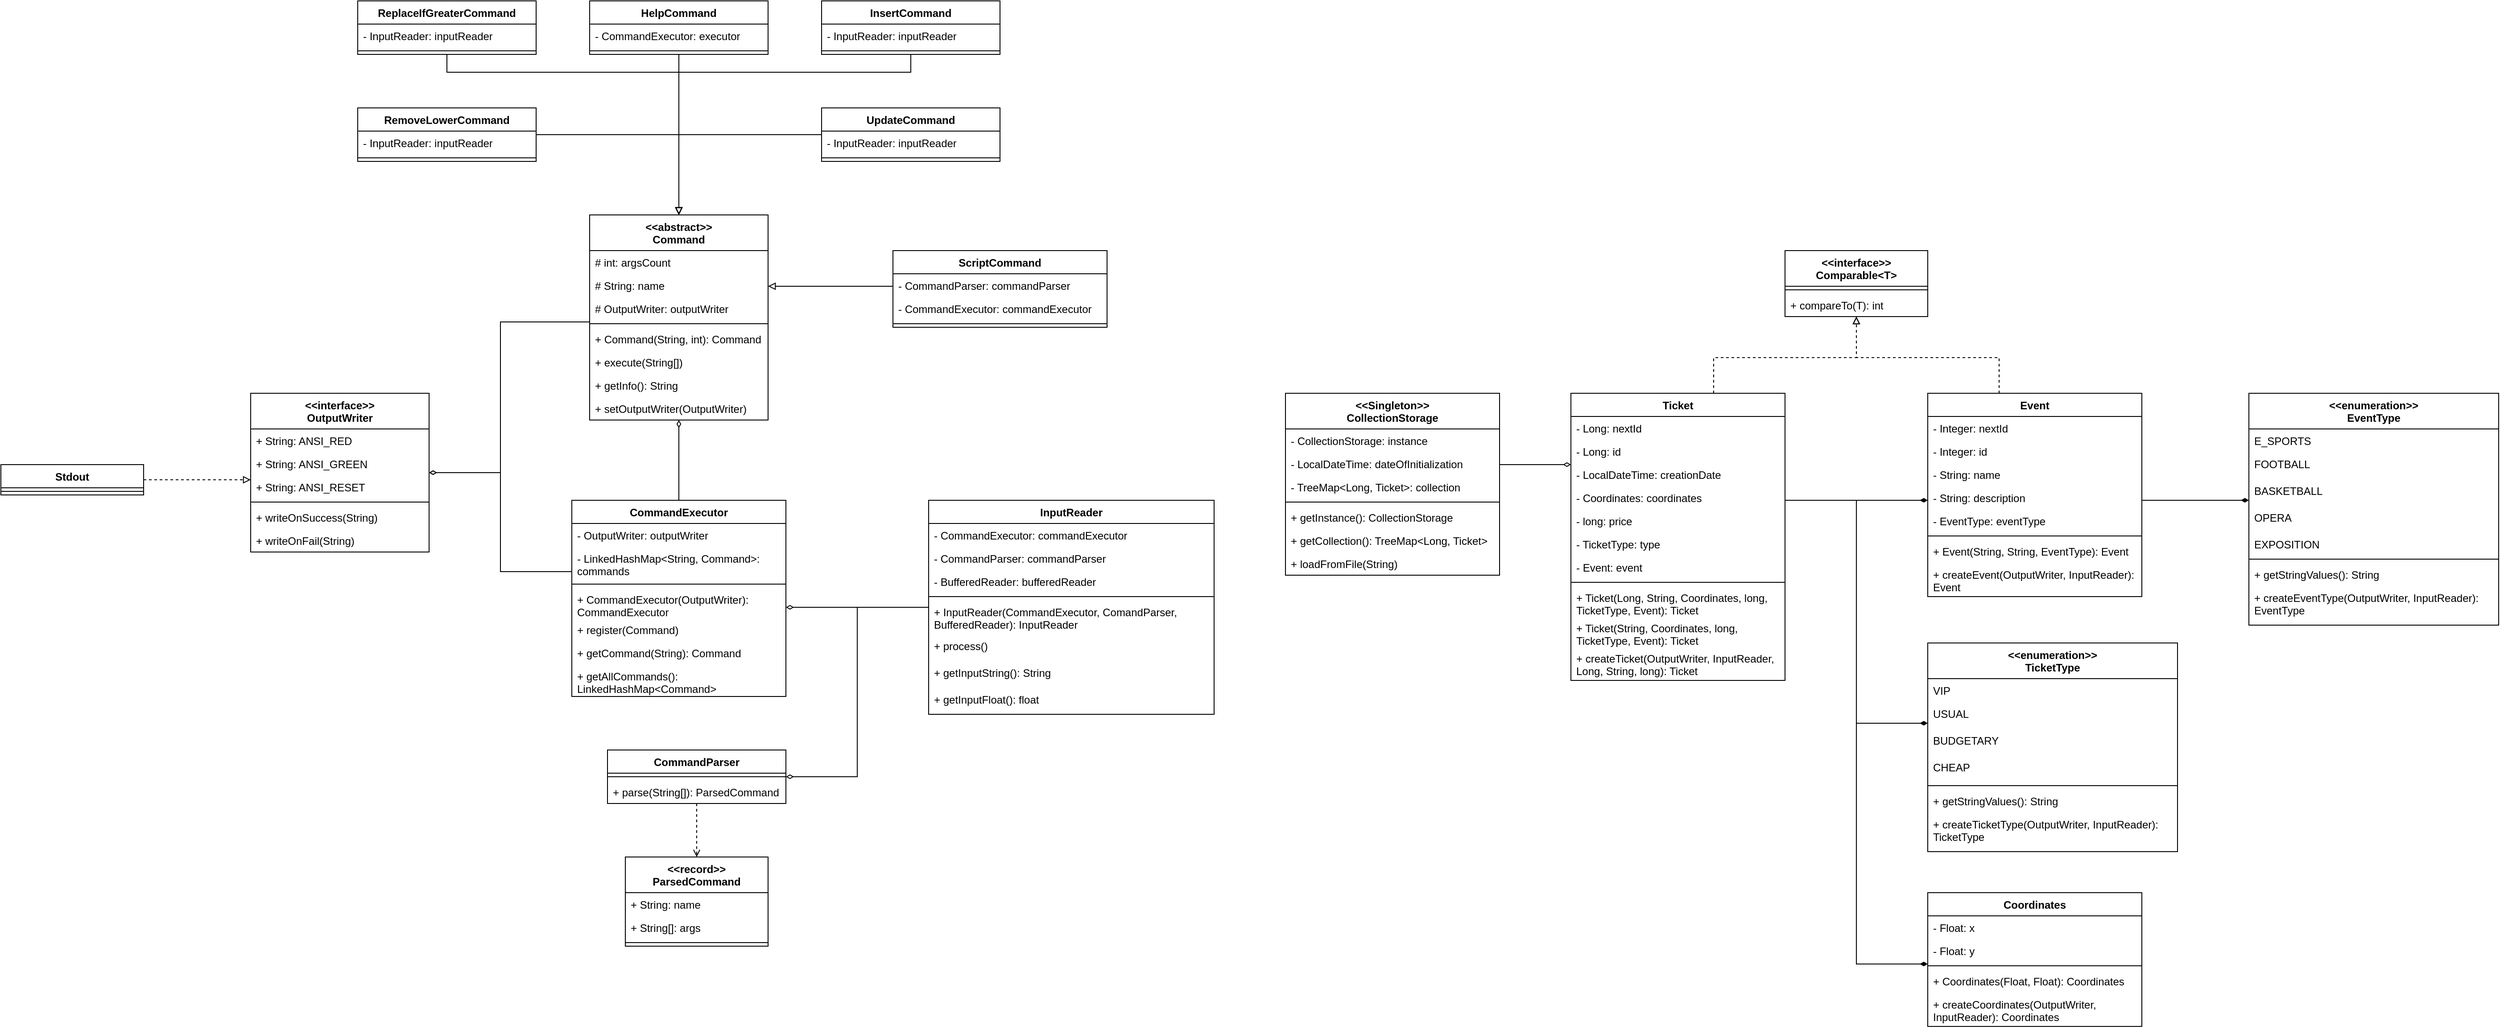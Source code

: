 <mxfile version="26.0.11">
  <diagram name="Страница — 1" id="2B_twAa1wRJCid5-EPwe">
    <mxGraphModel dx="2147" dy="746" grid="1" gridSize="10" guides="1" tooltips="1" connect="1" arrows="1" fold="1" page="1" pageScale="1" pageWidth="827" pageHeight="1169" math="0" shadow="0">
      <root>
        <mxCell id="0" />
        <mxCell id="1" parent="0" />
        <mxCell id="D6TceHeghgm-f9O-wfHP-121" style="edgeStyle=orthogonalEdgeStyle;rounded=0;orthogonalLoop=1;jettySize=auto;html=1;endArrow=diamondThin;endFill=0;" edge="1" parent="1" source="D6TceHeghgm-f9O-wfHP-1" target="D6TceHeghgm-f9O-wfHP-10">
          <mxGeometry relative="1" as="geometry">
            <Array as="points">
              <mxPoint x="-40" y="480" />
              <mxPoint x="-40" y="649" />
            </Array>
          </mxGeometry>
        </mxCell>
        <mxCell id="D6TceHeghgm-f9O-wfHP-1" value="&lt;div&gt;&amp;lt;&amp;lt;abstract&amp;gt;&amp;gt;&lt;/div&gt;Command" style="swimlane;fontStyle=1;align=center;verticalAlign=top;childLayout=stackLayout;horizontal=1;startSize=40;horizontalStack=0;resizeParent=1;resizeParentMax=0;resizeLast=0;collapsible=1;marginBottom=0;whiteSpace=wrap;html=1;" vertex="1" parent="1">
          <mxGeometry x="60" y="360" width="200" height="230" as="geometry" />
        </mxCell>
        <mxCell id="D6TceHeghgm-f9O-wfHP-2" value="# int: argsCount" style="text;strokeColor=none;fillColor=none;align=left;verticalAlign=top;spacingLeft=4;spacingRight=4;overflow=hidden;rotatable=0;points=[[0,0.5],[1,0.5]];portConstraint=eastwest;whiteSpace=wrap;html=1;" vertex="1" parent="D6TceHeghgm-f9O-wfHP-1">
          <mxGeometry y="40" width="200" height="26" as="geometry" />
        </mxCell>
        <mxCell id="D6TceHeghgm-f9O-wfHP-5" value="# String: name" style="text;strokeColor=none;fillColor=none;align=left;verticalAlign=top;spacingLeft=4;spacingRight=4;overflow=hidden;rotatable=0;points=[[0,0.5],[1,0.5]];portConstraint=eastwest;whiteSpace=wrap;html=1;" vertex="1" parent="D6TceHeghgm-f9O-wfHP-1">
          <mxGeometry y="66" width="200" height="26" as="geometry" />
        </mxCell>
        <mxCell id="D6TceHeghgm-f9O-wfHP-6" value="# OutputWriter: outputWriter" style="text;strokeColor=none;fillColor=none;align=left;verticalAlign=top;spacingLeft=4;spacingRight=4;overflow=hidden;rotatable=0;points=[[0,0.5],[1,0.5]];portConstraint=eastwest;whiteSpace=wrap;html=1;" vertex="1" parent="D6TceHeghgm-f9O-wfHP-1">
          <mxGeometry y="92" width="200" height="26" as="geometry" />
        </mxCell>
        <mxCell id="D6TceHeghgm-f9O-wfHP-3" value="" style="line;strokeWidth=1;fillColor=none;align=left;verticalAlign=middle;spacingTop=-1;spacingLeft=3;spacingRight=3;rotatable=0;labelPosition=right;points=[];portConstraint=eastwest;strokeColor=inherit;" vertex="1" parent="D6TceHeghgm-f9O-wfHP-1">
          <mxGeometry y="118" width="200" height="8" as="geometry" />
        </mxCell>
        <mxCell id="D6TceHeghgm-f9O-wfHP-4" value="+ Command(String, int): Command" style="text;strokeColor=none;fillColor=none;align=left;verticalAlign=top;spacingLeft=4;spacingRight=4;overflow=hidden;rotatable=0;points=[[0,0.5],[1,0.5]];portConstraint=eastwest;whiteSpace=wrap;html=1;" vertex="1" parent="D6TceHeghgm-f9O-wfHP-1">
          <mxGeometry y="126" width="200" height="26" as="geometry" />
        </mxCell>
        <mxCell id="D6TceHeghgm-f9O-wfHP-7" value="+ execute(String[])" style="text;strokeColor=none;fillColor=none;align=left;verticalAlign=top;spacingLeft=4;spacingRight=4;overflow=hidden;rotatable=0;points=[[0,0.5],[1,0.5]];portConstraint=eastwest;whiteSpace=wrap;html=1;" vertex="1" parent="D6TceHeghgm-f9O-wfHP-1">
          <mxGeometry y="152" width="200" height="26" as="geometry" />
        </mxCell>
        <mxCell id="D6TceHeghgm-f9O-wfHP-9" value="+ getInfo(): String" style="text;strokeColor=none;fillColor=none;align=left;verticalAlign=top;spacingLeft=4;spacingRight=4;overflow=hidden;rotatable=0;points=[[0,0.5],[1,0.5]];portConstraint=eastwest;whiteSpace=wrap;html=1;" vertex="1" parent="D6TceHeghgm-f9O-wfHP-1">
          <mxGeometry y="178" width="200" height="26" as="geometry" />
        </mxCell>
        <mxCell id="D6TceHeghgm-f9O-wfHP-8" value="+ setOutputWriter(OutputWriter)" style="text;strokeColor=none;fillColor=none;align=left;verticalAlign=top;spacingLeft=4;spacingRight=4;overflow=hidden;rotatable=0;points=[[0,0.5],[1,0.5]];portConstraint=eastwest;whiteSpace=wrap;html=1;" vertex="1" parent="D6TceHeghgm-f9O-wfHP-1">
          <mxGeometry y="204" width="200" height="26" as="geometry" />
        </mxCell>
        <mxCell id="D6TceHeghgm-f9O-wfHP-10" value="&lt;div&gt;&amp;lt;&amp;lt;interface&amp;gt;&amp;gt;&lt;/div&gt;OutputWriter" style="swimlane;fontStyle=1;align=center;verticalAlign=top;childLayout=stackLayout;horizontal=1;startSize=40;horizontalStack=0;resizeParent=1;resizeParentMax=0;resizeLast=0;collapsible=1;marginBottom=0;whiteSpace=wrap;html=1;" vertex="1" parent="1">
          <mxGeometry x="-320" y="560" width="200" height="178" as="geometry" />
        </mxCell>
        <mxCell id="D6TceHeghgm-f9O-wfHP-11" value="+ String: ANSI_RED" style="text;strokeColor=none;fillColor=none;align=left;verticalAlign=top;spacingLeft=4;spacingRight=4;overflow=hidden;rotatable=0;points=[[0,0.5],[1,0.5]];portConstraint=eastwest;whiteSpace=wrap;html=1;" vertex="1" parent="D6TceHeghgm-f9O-wfHP-10">
          <mxGeometry y="40" width="200" height="26" as="geometry" />
        </mxCell>
        <mxCell id="D6TceHeghgm-f9O-wfHP-19" value="+ String: ANSI_GREEN" style="text;strokeColor=none;fillColor=none;align=left;verticalAlign=top;spacingLeft=4;spacingRight=4;overflow=hidden;rotatable=0;points=[[0,0.5],[1,0.5]];portConstraint=eastwest;whiteSpace=wrap;html=1;" vertex="1" parent="D6TceHeghgm-f9O-wfHP-10">
          <mxGeometry y="66" width="200" height="26" as="geometry" />
        </mxCell>
        <mxCell id="D6TceHeghgm-f9O-wfHP-20" value="+ String: ANSI_RESET" style="text;strokeColor=none;fillColor=none;align=left;verticalAlign=top;spacingLeft=4;spacingRight=4;overflow=hidden;rotatable=0;points=[[0,0.5],[1,0.5]];portConstraint=eastwest;whiteSpace=wrap;html=1;" vertex="1" parent="D6TceHeghgm-f9O-wfHP-10">
          <mxGeometry y="92" width="200" height="26" as="geometry" />
        </mxCell>
        <mxCell id="D6TceHeghgm-f9O-wfHP-14" value="" style="line;strokeWidth=1;fillColor=none;align=left;verticalAlign=middle;spacingTop=-1;spacingLeft=3;spacingRight=3;rotatable=0;labelPosition=right;points=[];portConstraint=eastwest;strokeColor=inherit;" vertex="1" parent="D6TceHeghgm-f9O-wfHP-10">
          <mxGeometry y="118" width="200" height="8" as="geometry" />
        </mxCell>
        <mxCell id="D6TceHeghgm-f9O-wfHP-16" value="+ writeOnSuccess(String)" style="text;strokeColor=none;fillColor=none;align=left;verticalAlign=top;spacingLeft=4;spacingRight=4;overflow=hidden;rotatable=0;points=[[0,0.5],[1,0.5]];portConstraint=eastwest;whiteSpace=wrap;html=1;" vertex="1" parent="D6TceHeghgm-f9O-wfHP-10">
          <mxGeometry y="126" width="200" height="26" as="geometry" />
        </mxCell>
        <mxCell id="D6TceHeghgm-f9O-wfHP-21" value="+ writeOnFail(String)" style="text;strokeColor=none;fillColor=none;align=left;verticalAlign=top;spacingLeft=4;spacingRight=4;overflow=hidden;rotatable=0;points=[[0,0.5],[1,0.5]];portConstraint=eastwest;whiteSpace=wrap;html=1;" vertex="1" parent="D6TceHeghgm-f9O-wfHP-10">
          <mxGeometry y="152" width="200" height="26" as="geometry" />
        </mxCell>
        <mxCell id="D6TceHeghgm-f9O-wfHP-116" style="edgeStyle=orthogonalEdgeStyle;rounded=0;orthogonalLoop=1;jettySize=auto;html=1;endArrow=diamondThin;endFill=0;" edge="1" parent="1" source="D6TceHeghgm-f9O-wfHP-22" target="D6TceHeghgm-f9O-wfHP-31">
          <mxGeometry relative="1" as="geometry">
            <Array as="points">
              <mxPoint x="320" y="800" />
              <mxPoint x="320" y="800" />
            </Array>
          </mxGeometry>
        </mxCell>
        <mxCell id="D6TceHeghgm-f9O-wfHP-117" style="edgeStyle=orthogonalEdgeStyle;rounded=0;orthogonalLoop=1;jettySize=auto;html=1;endArrow=diamondThin;endFill=0;" edge="1" parent="1" source="D6TceHeghgm-f9O-wfHP-22" target="D6TceHeghgm-f9O-wfHP-41">
          <mxGeometry relative="1" as="geometry">
            <Array as="points">
              <mxPoint x="360" y="800" />
              <mxPoint x="360" y="990" />
            </Array>
          </mxGeometry>
        </mxCell>
        <mxCell id="D6TceHeghgm-f9O-wfHP-22" value="InputReader" style="swimlane;fontStyle=1;align=center;verticalAlign=top;childLayout=stackLayout;horizontal=1;startSize=26;horizontalStack=0;resizeParent=1;resizeParentMax=0;resizeLast=0;collapsible=1;marginBottom=0;whiteSpace=wrap;html=1;" vertex="1" parent="1">
          <mxGeometry x="440" y="680" width="320" height="240" as="geometry" />
        </mxCell>
        <mxCell id="D6TceHeghgm-f9O-wfHP-23" value="- CommandExecutor: commandExecutor" style="text;strokeColor=none;fillColor=none;align=left;verticalAlign=top;spacingLeft=4;spacingRight=4;overflow=hidden;rotatable=0;points=[[0,0.5],[1,0.5]];portConstraint=eastwest;whiteSpace=wrap;html=1;" vertex="1" parent="D6TceHeghgm-f9O-wfHP-22">
          <mxGeometry y="26" width="320" height="26" as="geometry" />
        </mxCell>
        <mxCell id="D6TceHeghgm-f9O-wfHP-26" value="- CommandParser: commandParser" style="text;strokeColor=none;fillColor=none;align=left;verticalAlign=top;spacingLeft=4;spacingRight=4;overflow=hidden;rotatable=0;points=[[0,0.5],[1,0.5]];portConstraint=eastwest;whiteSpace=wrap;html=1;" vertex="1" parent="D6TceHeghgm-f9O-wfHP-22">
          <mxGeometry y="52" width="320" height="26" as="geometry" />
        </mxCell>
        <mxCell id="D6TceHeghgm-f9O-wfHP-27" value="- BufferedReader: bufferedReader" style="text;strokeColor=none;fillColor=none;align=left;verticalAlign=top;spacingLeft=4;spacingRight=4;overflow=hidden;rotatable=0;points=[[0,0.5],[1,0.5]];portConstraint=eastwest;whiteSpace=wrap;html=1;" vertex="1" parent="D6TceHeghgm-f9O-wfHP-22">
          <mxGeometry y="78" width="320" height="26" as="geometry" />
        </mxCell>
        <mxCell id="D6TceHeghgm-f9O-wfHP-24" value="" style="line;strokeWidth=1;fillColor=none;align=left;verticalAlign=middle;spacingTop=-1;spacingLeft=3;spacingRight=3;rotatable=0;labelPosition=right;points=[];portConstraint=eastwest;strokeColor=inherit;" vertex="1" parent="D6TceHeghgm-f9O-wfHP-22">
          <mxGeometry y="104" width="320" height="8" as="geometry" />
        </mxCell>
        <mxCell id="D6TceHeghgm-f9O-wfHP-25" value="+ InputReader(CommandExecutor, ComandParser, BufferedReader): InputReader" style="text;strokeColor=none;fillColor=none;align=left;verticalAlign=top;spacingLeft=4;spacingRight=4;overflow=hidden;rotatable=0;points=[[0,0.5],[1,0.5]];portConstraint=eastwest;whiteSpace=wrap;html=1;" vertex="1" parent="D6TceHeghgm-f9O-wfHP-22">
          <mxGeometry y="112" width="320" height="38" as="geometry" />
        </mxCell>
        <mxCell id="D6TceHeghgm-f9O-wfHP-30" value="+ process()" style="text;strokeColor=none;fillColor=none;align=left;verticalAlign=top;spacingLeft=4;spacingRight=4;overflow=hidden;rotatable=0;points=[[0,0.5],[1,0.5]];portConstraint=eastwest;whiteSpace=wrap;html=1;" vertex="1" parent="D6TceHeghgm-f9O-wfHP-22">
          <mxGeometry y="150" width="320" height="30" as="geometry" />
        </mxCell>
        <mxCell id="D6TceHeghgm-f9O-wfHP-28" value="+ getInputString(): String" style="text;strokeColor=none;fillColor=none;align=left;verticalAlign=top;spacingLeft=4;spacingRight=4;overflow=hidden;rotatable=0;points=[[0,0.5],[1,0.5]];portConstraint=eastwest;whiteSpace=wrap;html=1;" vertex="1" parent="D6TceHeghgm-f9O-wfHP-22">
          <mxGeometry y="180" width="320" height="30" as="geometry" />
        </mxCell>
        <mxCell id="D6TceHeghgm-f9O-wfHP-29" value="+ getInputFloat(): float" style="text;strokeColor=none;fillColor=none;align=left;verticalAlign=top;spacingLeft=4;spacingRight=4;overflow=hidden;rotatable=0;points=[[0,0.5],[1,0.5]];portConstraint=eastwest;whiteSpace=wrap;html=1;" vertex="1" parent="D6TceHeghgm-f9O-wfHP-22">
          <mxGeometry y="210" width="320" height="30" as="geometry" />
        </mxCell>
        <mxCell id="D6TceHeghgm-f9O-wfHP-118" style="edgeStyle=orthogonalEdgeStyle;rounded=0;orthogonalLoop=1;jettySize=auto;html=1;endArrow=diamondThin;endFill=0;" edge="1" parent="1" source="D6TceHeghgm-f9O-wfHP-31" target="D6TceHeghgm-f9O-wfHP-10">
          <mxGeometry relative="1" as="geometry">
            <Array as="points">
              <mxPoint x="-40" y="760" />
              <mxPoint x="-40" y="649" />
            </Array>
          </mxGeometry>
        </mxCell>
        <mxCell id="D6TceHeghgm-f9O-wfHP-120" style="edgeStyle=orthogonalEdgeStyle;rounded=0;orthogonalLoop=1;jettySize=auto;html=1;endArrow=diamondThin;endFill=0;" edge="1" parent="1" source="D6TceHeghgm-f9O-wfHP-31" target="D6TceHeghgm-f9O-wfHP-1">
          <mxGeometry relative="1" as="geometry" />
        </mxCell>
        <mxCell id="D6TceHeghgm-f9O-wfHP-31" value="CommandExecutor" style="swimlane;fontStyle=1;align=center;verticalAlign=top;childLayout=stackLayout;horizontal=1;startSize=26;horizontalStack=0;resizeParent=1;resizeParentMax=0;resizeLast=0;collapsible=1;marginBottom=0;whiteSpace=wrap;html=1;" vertex="1" parent="1">
          <mxGeometry x="40" y="680" width="240" height="220" as="geometry" />
        </mxCell>
        <mxCell id="D6TceHeghgm-f9O-wfHP-32" value="- OutputWriter: outputWriter" style="text;strokeColor=none;fillColor=none;align=left;verticalAlign=top;spacingLeft=4;spacingRight=4;overflow=hidden;rotatable=0;points=[[0,0.5],[1,0.5]];portConstraint=eastwest;whiteSpace=wrap;html=1;" vertex="1" parent="D6TceHeghgm-f9O-wfHP-31">
          <mxGeometry y="26" width="240" height="26" as="geometry" />
        </mxCell>
        <mxCell id="D6TceHeghgm-f9O-wfHP-35" value="- LinkedHashMap&amp;lt;String, Command&amp;gt;: commands" style="text;strokeColor=none;fillColor=none;align=left;verticalAlign=top;spacingLeft=4;spacingRight=4;overflow=hidden;rotatable=0;points=[[0,0.5],[1,0.5]];portConstraint=eastwest;whiteSpace=wrap;html=1;" vertex="1" parent="D6TceHeghgm-f9O-wfHP-31">
          <mxGeometry y="52" width="240" height="38" as="geometry" />
        </mxCell>
        <mxCell id="D6TceHeghgm-f9O-wfHP-33" value="" style="line;strokeWidth=1;fillColor=none;align=left;verticalAlign=middle;spacingTop=-1;spacingLeft=3;spacingRight=3;rotatable=0;labelPosition=right;points=[];portConstraint=eastwest;strokeColor=inherit;" vertex="1" parent="D6TceHeghgm-f9O-wfHP-31">
          <mxGeometry y="90" width="240" height="8" as="geometry" />
        </mxCell>
        <mxCell id="D6TceHeghgm-f9O-wfHP-34" value="+ CommandExecutor(OutputWriter): CommandExecutor" style="text;strokeColor=none;fillColor=none;align=left;verticalAlign=top;spacingLeft=4;spacingRight=4;overflow=hidden;rotatable=0;points=[[0,0.5],[1,0.5]];portConstraint=eastwest;whiteSpace=wrap;html=1;" vertex="1" parent="D6TceHeghgm-f9O-wfHP-31">
          <mxGeometry y="98" width="240" height="34" as="geometry" />
        </mxCell>
        <mxCell id="D6TceHeghgm-f9O-wfHP-38" value="+ register(Command)" style="text;strokeColor=none;fillColor=none;align=left;verticalAlign=top;spacingLeft=4;spacingRight=4;overflow=hidden;rotatable=0;points=[[0,0.5],[1,0.5]];portConstraint=eastwest;whiteSpace=wrap;html=1;" vertex="1" parent="D6TceHeghgm-f9O-wfHP-31">
          <mxGeometry y="132" width="240" height="26" as="geometry" />
        </mxCell>
        <mxCell id="D6TceHeghgm-f9O-wfHP-39" value="+ getCommand(String): Command" style="text;strokeColor=none;fillColor=none;align=left;verticalAlign=top;spacingLeft=4;spacingRight=4;overflow=hidden;rotatable=0;points=[[0,0.5],[1,0.5]];portConstraint=eastwest;whiteSpace=wrap;html=1;" vertex="1" parent="D6TceHeghgm-f9O-wfHP-31">
          <mxGeometry y="158" width="240" height="26" as="geometry" />
        </mxCell>
        <mxCell id="D6TceHeghgm-f9O-wfHP-40" value="+ getAllCommands(): LinkedHashMap&amp;lt;Command&amp;gt;" style="text;strokeColor=none;fillColor=none;align=left;verticalAlign=top;spacingLeft=4;spacingRight=4;overflow=hidden;rotatable=0;points=[[0,0.5],[1,0.5]];portConstraint=eastwest;whiteSpace=wrap;html=1;" vertex="1" parent="D6TceHeghgm-f9O-wfHP-31">
          <mxGeometry y="184" width="240" height="36" as="geometry" />
        </mxCell>
        <mxCell id="D6TceHeghgm-f9O-wfHP-119" style="edgeStyle=orthogonalEdgeStyle;rounded=0;orthogonalLoop=1;jettySize=auto;html=1;entryX=0.5;entryY=0;entryDx=0;entryDy=0;endArrow=open;endFill=0;dashed=1;" edge="1" parent="1" source="D6TceHeghgm-f9O-wfHP-41" target="D6TceHeghgm-f9O-wfHP-45">
          <mxGeometry relative="1" as="geometry" />
        </mxCell>
        <mxCell id="D6TceHeghgm-f9O-wfHP-41" value="CommandParser" style="swimlane;fontStyle=1;align=center;verticalAlign=top;childLayout=stackLayout;horizontal=1;startSize=26;horizontalStack=0;resizeParent=1;resizeParentMax=0;resizeLast=0;collapsible=1;marginBottom=0;whiteSpace=wrap;html=1;" vertex="1" parent="1">
          <mxGeometry x="80" y="960" width="200" height="60" as="geometry" />
        </mxCell>
        <mxCell id="D6TceHeghgm-f9O-wfHP-43" value="" style="line;strokeWidth=1;fillColor=none;align=left;verticalAlign=middle;spacingTop=-1;spacingLeft=3;spacingRight=3;rotatable=0;labelPosition=right;points=[];portConstraint=eastwest;strokeColor=inherit;" vertex="1" parent="D6TceHeghgm-f9O-wfHP-41">
          <mxGeometry y="26" width="200" height="8" as="geometry" />
        </mxCell>
        <mxCell id="D6TceHeghgm-f9O-wfHP-44" value="+ parse(String[]): ParsedCommand" style="text;strokeColor=none;fillColor=none;align=left;verticalAlign=top;spacingLeft=4;spacingRight=4;overflow=hidden;rotatable=0;points=[[0,0.5],[1,0.5]];portConstraint=eastwest;whiteSpace=wrap;html=1;" vertex="1" parent="D6TceHeghgm-f9O-wfHP-41">
          <mxGeometry y="34" width="200" height="26" as="geometry" />
        </mxCell>
        <mxCell id="D6TceHeghgm-f9O-wfHP-45" value="&lt;div&gt;&amp;lt;&amp;lt;record&amp;gt;&amp;gt;&lt;/div&gt;ParsedCommand" style="swimlane;fontStyle=1;align=center;verticalAlign=top;childLayout=stackLayout;horizontal=1;startSize=40;horizontalStack=0;resizeParent=1;resizeParentMax=0;resizeLast=0;collapsible=1;marginBottom=0;whiteSpace=wrap;html=1;" vertex="1" parent="1">
          <mxGeometry x="100" y="1080" width="160" height="100" as="geometry" />
        </mxCell>
        <mxCell id="D6TceHeghgm-f9O-wfHP-46" value="+ String: name" style="text;strokeColor=none;fillColor=none;align=left;verticalAlign=top;spacingLeft=4;spacingRight=4;overflow=hidden;rotatable=0;points=[[0,0.5],[1,0.5]];portConstraint=eastwest;whiteSpace=wrap;html=1;" vertex="1" parent="D6TceHeghgm-f9O-wfHP-45">
          <mxGeometry y="40" width="160" height="26" as="geometry" />
        </mxCell>
        <mxCell id="D6TceHeghgm-f9O-wfHP-49" value="+ String[]: args" style="text;strokeColor=none;fillColor=none;align=left;verticalAlign=top;spacingLeft=4;spacingRight=4;overflow=hidden;rotatable=0;points=[[0,0.5],[1,0.5]];portConstraint=eastwest;whiteSpace=wrap;html=1;" vertex="1" parent="D6TceHeghgm-f9O-wfHP-45">
          <mxGeometry y="66" width="160" height="26" as="geometry" />
        </mxCell>
        <mxCell id="D6TceHeghgm-f9O-wfHP-47" value="" style="line;strokeWidth=1;fillColor=none;align=left;verticalAlign=middle;spacingTop=-1;spacingLeft=3;spacingRight=3;rotatable=0;labelPosition=right;points=[];portConstraint=eastwest;strokeColor=inherit;" vertex="1" parent="D6TceHeghgm-f9O-wfHP-45">
          <mxGeometry y="92" width="160" height="8" as="geometry" />
        </mxCell>
        <mxCell id="D6TceHeghgm-f9O-wfHP-115" style="edgeStyle=orthogonalEdgeStyle;rounded=0;orthogonalLoop=1;jettySize=auto;html=1;endArrow=diamondThin;endFill=0;" edge="1" parent="1" source="D6TceHeghgm-f9O-wfHP-50" target="D6TceHeghgm-f9O-wfHP-74">
          <mxGeometry relative="1" as="geometry">
            <Array as="points">
              <mxPoint x="1110" y="640" />
              <mxPoint x="1110" y="640" />
            </Array>
          </mxGeometry>
        </mxCell>
        <mxCell id="D6TceHeghgm-f9O-wfHP-50" value="&lt;div&gt;&amp;lt;&amp;lt;Singleton&amp;gt;&amp;gt;&lt;/div&gt;CollectionStorage" style="swimlane;fontStyle=1;align=center;verticalAlign=top;childLayout=stackLayout;horizontal=1;startSize=40;horizontalStack=0;resizeParent=1;resizeParentMax=0;resizeLast=0;collapsible=1;marginBottom=0;whiteSpace=wrap;html=1;" vertex="1" parent="1">
          <mxGeometry x="840" y="560" width="240" height="204" as="geometry" />
        </mxCell>
        <mxCell id="D6TceHeghgm-f9O-wfHP-51" value="- CollectionStorage: instance" style="text;strokeColor=none;fillColor=none;align=left;verticalAlign=top;spacingLeft=4;spacingRight=4;overflow=hidden;rotatable=0;points=[[0,0.5],[1,0.5]];portConstraint=eastwest;whiteSpace=wrap;html=1;" vertex="1" parent="D6TceHeghgm-f9O-wfHP-50">
          <mxGeometry y="40" width="240" height="26" as="geometry" />
        </mxCell>
        <mxCell id="D6TceHeghgm-f9O-wfHP-54" value="- LocalDateTime: dateOfInitialization" style="text;strokeColor=none;fillColor=none;align=left;verticalAlign=top;spacingLeft=4;spacingRight=4;overflow=hidden;rotatable=0;points=[[0,0.5],[1,0.5]];portConstraint=eastwest;whiteSpace=wrap;html=1;" vertex="1" parent="D6TceHeghgm-f9O-wfHP-50">
          <mxGeometry y="66" width="240" height="26" as="geometry" />
        </mxCell>
        <mxCell id="D6TceHeghgm-f9O-wfHP-55" value="- TreeMap&amp;lt;Long, Ticket&amp;gt;: collection" style="text;strokeColor=none;fillColor=none;align=left;verticalAlign=top;spacingLeft=4;spacingRight=4;overflow=hidden;rotatable=0;points=[[0,0.5],[1,0.5]];portConstraint=eastwest;whiteSpace=wrap;html=1;" vertex="1" parent="D6TceHeghgm-f9O-wfHP-50">
          <mxGeometry y="92" width="240" height="26" as="geometry" />
        </mxCell>
        <mxCell id="D6TceHeghgm-f9O-wfHP-52" value="" style="line;strokeWidth=1;fillColor=none;align=left;verticalAlign=middle;spacingTop=-1;spacingLeft=3;spacingRight=3;rotatable=0;labelPosition=right;points=[];portConstraint=eastwest;strokeColor=inherit;" vertex="1" parent="D6TceHeghgm-f9O-wfHP-50">
          <mxGeometry y="118" width="240" height="8" as="geometry" />
        </mxCell>
        <mxCell id="D6TceHeghgm-f9O-wfHP-53" value="+ getInstance(): CollectionStorage" style="text;strokeColor=none;fillColor=none;align=left;verticalAlign=top;spacingLeft=4;spacingRight=4;overflow=hidden;rotatable=0;points=[[0,0.5],[1,0.5]];portConstraint=eastwest;whiteSpace=wrap;html=1;" vertex="1" parent="D6TceHeghgm-f9O-wfHP-50">
          <mxGeometry y="126" width="240" height="26" as="geometry" />
        </mxCell>
        <mxCell id="D6TceHeghgm-f9O-wfHP-56" value="+ getCollection(): TreeMap&amp;lt;Long, Ticket&amp;gt;" style="text;strokeColor=none;fillColor=none;align=left;verticalAlign=top;spacingLeft=4;spacingRight=4;overflow=hidden;rotatable=0;points=[[0,0.5],[1,0.5]];portConstraint=eastwest;whiteSpace=wrap;html=1;" vertex="1" parent="D6TceHeghgm-f9O-wfHP-50">
          <mxGeometry y="152" width="240" height="26" as="geometry" />
        </mxCell>
        <mxCell id="D6TceHeghgm-f9O-wfHP-57" value="+ loadFromFile(String)" style="text;strokeColor=none;fillColor=none;align=left;verticalAlign=top;spacingLeft=4;spacingRight=4;overflow=hidden;rotatable=0;points=[[0,0.5],[1,0.5]];portConstraint=eastwest;whiteSpace=wrap;html=1;" vertex="1" parent="D6TceHeghgm-f9O-wfHP-50">
          <mxGeometry y="178" width="240" height="26" as="geometry" />
        </mxCell>
        <mxCell id="D6TceHeghgm-f9O-wfHP-58" value="Coordinates" style="swimlane;fontStyle=1;align=center;verticalAlign=top;childLayout=stackLayout;horizontal=1;startSize=26;horizontalStack=0;resizeParent=1;resizeParentMax=0;resizeLast=0;collapsible=1;marginBottom=0;whiteSpace=wrap;html=1;" vertex="1" parent="1">
          <mxGeometry x="1560" y="1120" width="240" height="150" as="geometry" />
        </mxCell>
        <mxCell id="D6TceHeghgm-f9O-wfHP-59" value="- Float: x" style="text;strokeColor=none;fillColor=none;align=left;verticalAlign=top;spacingLeft=4;spacingRight=4;overflow=hidden;rotatable=0;points=[[0,0.5],[1,0.5]];portConstraint=eastwest;whiteSpace=wrap;html=1;" vertex="1" parent="D6TceHeghgm-f9O-wfHP-58">
          <mxGeometry y="26" width="240" height="26" as="geometry" />
        </mxCell>
        <mxCell id="D6TceHeghgm-f9O-wfHP-62" value="- Float: y" style="text;strokeColor=none;fillColor=none;align=left;verticalAlign=top;spacingLeft=4;spacingRight=4;overflow=hidden;rotatable=0;points=[[0,0.5],[1,0.5]];portConstraint=eastwest;whiteSpace=wrap;html=1;" vertex="1" parent="D6TceHeghgm-f9O-wfHP-58">
          <mxGeometry y="52" width="240" height="26" as="geometry" />
        </mxCell>
        <mxCell id="D6TceHeghgm-f9O-wfHP-60" value="" style="line;strokeWidth=1;fillColor=none;align=left;verticalAlign=middle;spacingTop=-1;spacingLeft=3;spacingRight=3;rotatable=0;labelPosition=right;points=[];portConstraint=eastwest;strokeColor=inherit;" vertex="1" parent="D6TceHeghgm-f9O-wfHP-58">
          <mxGeometry y="78" width="240" height="8" as="geometry" />
        </mxCell>
        <mxCell id="D6TceHeghgm-f9O-wfHP-61" value="+ Coordinates(Float, Float): Coordinates" style="text;strokeColor=none;fillColor=none;align=left;verticalAlign=top;spacingLeft=4;spacingRight=4;overflow=hidden;rotatable=0;points=[[0,0.5],[1,0.5]];portConstraint=eastwest;whiteSpace=wrap;html=1;" vertex="1" parent="D6TceHeghgm-f9O-wfHP-58">
          <mxGeometry y="86" width="240" height="26" as="geometry" />
        </mxCell>
        <mxCell id="D6TceHeghgm-f9O-wfHP-63" value="+ createCoordinates(OutputWriter, InputReader): Coordinates" style="text;strokeColor=none;fillColor=none;align=left;verticalAlign=top;spacingLeft=4;spacingRight=4;overflow=hidden;rotatable=0;points=[[0,0.5],[1,0.5]];portConstraint=eastwest;whiteSpace=wrap;html=1;" vertex="1" parent="D6TceHeghgm-f9O-wfHP-58">
          <mxGeometry y="112" width="240" height="38" as="geometry" />
        </mxCell>
        <mxCell id="D6TceHeghgm-f9O-wfHP-108" style="edgeStyle=orthogonalEdgeStyle;rounded=0;orthogonalLoop=1;jettySize=auto;html=1;endArrow=diamondThin;endFill=1;" edge="1" parent="1" source="D6TceHeghgm-f9O-wfHP-64" target="D6TceHeghgm-f9O-wfHP-87">
          <mxGeometry relative="1" as="geometry">
            <Array as="points">
              <mxPoint x="1830" y="680" />
              <mxPoint x="1830" y="680" />
            </Array>
          </mxGeometry>
        </mxCell>
        <mxCell id="D6TceHeghgm-f9O-wfHP-114" style="edgeStyle=orthogonalEdgeStyle;rounded=0;orthogonalLoop=1;jettySize=auto;html=1;dashed=1;endArrow=block;endFill=0;" edge="1" parent="1" source="D6TceHeghgm-f9O-wfHP-64" target="D6TceHeghgm-f9O-wfHP-109">
          <mxGeometry relative="1" as="geometry">
            <Array as="points">
              <mxPoint x="1640" y="520" />
              <mxPoint x="1480" y="520" />
            </Array>
          </mxGeometry>
        </mxCell>
        <mxCell id="D6TceHeghgm-f9O-wfHP-64" value="Event" style="swimlane;fontStyle=1;align=center;verticalAlign=top;childLayout=stackLayout;horizontal=1;startSize=26;horizontalStack=0;resizeParent=1;resizeParentMax=0;resizeLast=0;collapsible=1;marginBottom=0;whiteSpace=wrap;html=1;" vertex="1" parent="1">
          <mxGeometry x="1560" y="560" width="240" height="228" as="geometry" />
        </mxCell>
        <mxCell id="D6TceHeghgm-f9O-wfHP-65" value="- Integer: nextId" style="text;strokeColor=none;fillColor=none;align=left;verticalAlign=top;spacingLeft=4;spacingRight=4;overflow=hidden;rotatable=0;points=[[0,0.5],[1,0.5]];portConstraint=eastwest;whiteSpace=wrap;html=1;" vertex="1" parent="D6TceHeghgm-f9O-wfHP-64">
          <mxGeometry y="26" width="240" height="26" as="geometry" />
        </mxCell>
        <mxCell id="D6TceHeghgm-f9O-wfHP-66" value="- Integer: id" style="text;strokeColor=none;fillColor=none;align=left;verticalAlign=top;spacingLeft=4;spacingRight=4;overflow=hidden;rotatable=0;points=[[0,0.5],[1,0.5]];portConstraint=eastwest;whiteSpace=wrap;html=1;" vertex="1" parent="D6TceHeghgm-f9O-wfHP-64">
          <mxGeometry y="52" width="240" height="26" as="geometry" />
        </mxCell>
        <mxCell id="D6TceHeghgm-f9O-wfHP-71" value="- String: name" style="text;strokeColor=none;fillColor=none;align=left;verticalAlign=top;spacingLeft=4;spacingRight=4;overflow=hidden;rotatable=0;points=[[0,0.5],[1,0.5]];portConstraint=eastwest;whiteSpace=wrap;html=1;" vertex="1" parent="D6TceHeghgm-f9O-wfHP-64">
          <mxGeometry y="78" width="240" height="26" as="geometry" />
        </mxCell>
        <mxCell id="D6TceHeghgm-f9O-wfHP-72" value="- String: description" style="text;strokeColor=none;fillColor=none;align=left;verticalAlign=top;spacingLeft=4;spacingRight=4;overflow=hidden;rotatable=0;points=[[0,0.5],[1,0.5]];portConstraint=eastwest;whiteSpace=wrap;html=1;" vertex="1" parent="D6TceHeghgm-f9O-wfHP-64">
          <mxGeometry y="104" width="240" height="26" as="geometry" />
        </mxCell>
        <mxCell id="D6TceHeghgm-f9O-wfHP-73" value="- EventType: eventType" style="text;strokeColor=none;fillColor=none;align=left;verticalAlign=top;spacingLeft=4;spacingRight=4;overflow=hidden;rotatable=0;points=[[0,0.5],[1,0.5]];portConstraint=eastwest;whiteSpace=wrap;html=1;" vertex="1" parent="D6TceHeghgm-f9O-wfHP-64">
          <mxGeometry y="130" width="240" height="26" as="geometry" />
        </mxCell>
        <mxCell id="D6TceHeghgm-f9O-wfHP-67" value="" style="line;strokeWidth=1;fillColor=none;align=left;verticalAlign=middle;spacingTop=-1;spacingLeft=3;spacingRight=3;rotatable=0;labelPosition=right;points=[];portConstraint=eastwest;strokeColor=inherit;" vertex="1" parent="D6TceHeghgm-f9O-wfHP-64">
          <mxGeometry y="156" width="240" height="8" as="geometry" />
        </mxCell>
        <mxCell id="D6TceHeghgm-f9O-wfHP-68" value="+ Event(String, String, EventType): Event" style="text;strokeColor=none;fillColor=none;align=left;verticalAlign=top;spacingLeft=4;spacingRight=4;overflow=hidden;rotatable=0;points=[[0,0.5],[1,0.5]];portConstraint=eastwest;whiteSpace=wrap;html=1;" vertex="1" parent="D6TceHeghgm-f9O-wfHP-64">
          <mxGeometry y="164" width="240" height="26" as="geometry" />
        </mxCell>
        <mxCell id="D6TceHeghgm-f9O-wfHP-69" value="+ createEvent(OutputWriter, InputReader): Event" style="text;strokeColor=none;fillColor=none;align=left;verticalAlign=top;spacingLeft=4;spacingRight=4;overflow=hidden;rotatable=0;points=[[0,0.5],[1,0.5]];portConstraint=eastwest;whiteSpace=wrap;html=1;" vertex="1" parent="D6TceHeghgm-f9O-wfHP-64">
          <mxGeometry y="190" width="240" height="38" as="geometry" />
        </mxCell>
        <mxCell id="D6TceHeghgm-f9O-wfHP-105" style="edgeStyle=orthogonalEdgeStyle;rounded=0;orthogonalLoop=1;jettySize=auto;html=1;endArrow=diamondThin;endFill=1;" edge="1" parent="1" source="D6TceHeghgm-f9O-wfHP-74" target="D6TceHeghgm-f9O-wfHP-96">
          <mxGeometry relative="1" as="geometry">
            <Array as="points">
              <mxPoint x="1480" y="680" />
              <mxPoint x="1480" y="930" />
            </Array>
          </mxGeometry>
        </mxCell>
        <mxCell id="D6TceHeghgm-f9O-wfHP-106" style="edgeStyle=orthogonalEdgeStyle;rounded=0;orthogonalLoop=1;jettySize=auto;html=1;endArrow=diamondThin;endFill=1;" edge="1" parent="1" source="D6TceHeghgm-f9O-wfHP-74" target="D6TceHeghgm-f9O-wfHP-58">
          <mxGeometry relative="1" as="geometry">
            <Array as="points">
              <mxPoint x="1480" y="680" />
              <mxPoint x="1480" y="1200" />
            </Array>
          </mxGeometry>
        </mxCell>
        <mxCell id="D6TceHeghgm-f9O-wfHP-107" style="edgeStyle=orthogonalEdgeStyle;rounded=0;orthogonalLoop=1;jettySize=auto;html=1;endArrow=diamondThin;endFill=1;" edge="1" parent="1" source="D6TceHeghgm-f9O-wfHP-74" target="D6TceHeghgm-f9O-wfHP-64">
          <mxGeometry relative="1" as="geometry">
            <Array as="points">
              <mxPoint x="1520" y="680" />
              <mxPoint x="1520" y="680" />
            </Array>
          </mxGeometry>
        </mxCell>
        <mxCell id="D6TceHeghgm-f9O-wfHP-113" style="edgeStyle=orthogonalEdgeStyle;rounded=0;orthogonalLoop=1;jettySize=auto;html=1;dashed=1;endArrow=block;endFill=0;" edge="1" parent="1" source="D6TceHeghgm-f9O-wfHP-74" target="D6TceHeghgm-f9O-wfHP-109">
          <mxGeometry relative="1" as="geometry">
            <Array as="points">
              <mxPoint x="1320" y="520" />
              <mxPoint x="1480" y="520" />
            </Array>
          </mxGeometry>
        </mxCell>
        <mxCell id="D6TceHeghgm-f9O-wfHP-74" value="Ticket" style="swimlane;fontStyle=1;align=center;verticalAlign=top;childLayout=stackLayout;horizontal=1;startSize=26;horizontalStack=0;resizeParent=1;resizeParentMax=0;resizeLast=0;collapsible=1;marginBottom=0;whiteSpace=wrap;html=1;" vertex="1" parent="1">
          <mxGeometry x="1160" y="560" width="240" height="322" as="geometry" />
        </mxCell>
        <mxCell id="D6TceHeghgm-f9O-wfHP-75" value="- Long: nextId" style="text;strokeColor=none;fillColor=none;align=left;verticalAlign=top;spacingLeft=4;spacingRight=4;overflow=hidden;rotatable=0;points=[[0,0.5],[1,0.5]];portConstraint=eastwest;whiteSpace=wrap;html=1;" vertex="1" parent="D6TceHeghgm-f9O-wfHP-74">
          <mxGeometry y="26" width="240" height="26" as="geometry" />
        </mxCell>
        <mxCell id="D6TceHeghgm-f9O-wfHP-76" value="- Long: id" style="text;strokeColor=none;fillColor=none;align=left;verticalAlign=top;spacingLeft=4;spacingRight=4;overflow=hidden;rotatable=0;points=[[0,0.5],[1,0.5]];portConstraint=eastwest;whiteSpace=wrap;html=1;" vertex="1" parent="D6TceHeghgm-f9O-wfHP-74">
          <mxGeometry y="52" width="240" height="26" as="geometry" />
        </mxCell>
        <mxCell id="D6TceHeghgm-f9O-wfHP-77" value="- LocalDateTime: creationDate" style="text;strokeColor=none;fillColor=none;align=left;verticalAlign=top;spacingLeft=4;spacingRight=4;overflow=hidden;rotatable=0;points=[[0,0.5],[1,0.5]];portConstraint=eastwest;whiteSpace=wrap;html=1;" vertex="1" parent="D6TceHeghgm-f9O-wfHP-74">
          <mxGeometry y="78" width="240" height="26" as="geometry" />
        </mxCell>
        <mxCell id="D6TceHeghgm-f9O-wfHP-78" value="- Coordinates: coordinates" style="text;strokeColor=none;fillColor=none;align=left;verticalAlign=top;spacingLeft=4;spacingRight=4;overflow=hidden;rotatable=0;points=[[0,0.5],[1,0.5]];portConstraint=eastwest;whiteSpace=wrap;html=1;" vertex="1" parent="D6TceHeghgm-f9O-wfHP-74">
          <mxGeometry y="104" width="240" height="26" as="geometry" />
        </mxCell>
        <mxCell id="D6TceHeghgm-f9O-wfHP-79" value="- long: price" style="text;strokeColor=none;fillColor=none;align=left;verticalAlign=top;spacingLeft=4;spacingRight=4;overflow=hidden;rotatable=0;points=[[0,0.5],[1,0.5]];portConstraint=eastwest;whiteSpace=wrap;html=1;" vertex="1" parent="D6TceHeghgm-f9O-wfHP-74">
          <mxGeometry y="130" width="240" height="26" as="geometry" />
        </mxCell>
        <mxCell id="D6TceHeghgm-f9O-wfHP-84" value="- TicketType: type" style="text;strokeColor=none;fillColor=none;align=left;verticalAlign=top;spacingLeft=4;spacingRight=4;overflow=hidden;rotatable=0;points=[[0,0.5],[1,0.5]];portConstraint=eastwest;whiteSpace=wrap;html=1;" vertex="1" parent="D6TceHeghgm-f9O-wfHP-74">
          <mxGeometry y="156" width="240" height="26" as="geometry" />
        </mxCell>
        <mxCell id="D6TceHeghgm-f9O-wfHP-85" value="- Event: event" style="text;strokeColor=none;fillColor=none;align=left;verticalAlign=top;spacingLeft=4;spacingRight=4;overflow=hidden;rotatable=0;points=[[0,0.5],[1,0.5]];portConstraint=eastwest;whiteSpace=wrap;html=1;" vertex="1" parent="D6TceHeghgm-f9O-wfHP-74">
          <mxGeometry y="182" width="240" height="26" as="geometry" />
        </mxCell>
        <mxCell id="D6TceHeghgm-f9O-wfHP-80" value="" style="line;strokeWidth=1;fillColor=none;align=left;verticalAlign=middle;spacingTop=-1;spacingLeft=3;spacingRight=3;rotatable=0;labelPosition=right;points=[];portConstraint=eastwest;strokeColor=inherit;" vertex="1" parent="D6TceHeghgm-f9O-wfHP-74">
          <mxGeometry y="208" width="240" height="8" as="geometry" />
        </mxCell>
        <mxCell id="D6TceHeghgm-f9O-wfHP-81" value="+ Ticket(Long, String, Coordinates, long, TicketType, Event): Ticket" style="text;strokeColor=none;fillColor=none;align=left;verticalAlign=top;spacingLeft=4;spacingRight=4;overflow=hidden;rotatable=0;points=[[0,0.5],[1,0.5]];portConstraint=eastwest;whiteSpace=wrap;html=1;" vertex="1" parent="D6TceHeghgm-f9O-wfHP-74">
          <mxGeometry y="216" width="240" height="34" as="geometry" />
        </mxCell>
        <mxCell id="D6TceHeghgm-f9O-wfHP-86" value="+ Ticket(String, Coordinates, long, TicketType, Event): Ticket" style="text;strokeColor=none;fillColor=none;align=left;verticalAlign=top;spacingLeft=4;spacingRight=4;overflow=hidden;rotatable=0;points=[[0,0.5],[1,0.5]];portConstraint=eastwest;whiteSpace=wrap;html=1;" vertex="1" parent="D6TceHeghgm-f9O-wfHP-74">
          <mxGeometry y="250" width="240" height="34" as="geometry" />
        </mxCell>
        <mxCell id="D6TceHeghgm-f9O-wfHP-82" value="+ createTicket(OutputWriter, InputReader, Long, String, long): Ticket" style="text;strokeColor=none;fillColor=none;align=left;verticalAlign=top;spacingLeft=4;spacingRight=4;overflow=hidden;rotatable=0;points=[[0,0.5],[1,0.5]];portConstraint=eastwest;whiteSpace=wrap;html=1;" vertex="1" parent="D6TceHeghgm-f9O-wfHP-74">
          <mxGeometry y="284" width="240" height="38" as="geometry" />
        </mxCell>
        <mxCell id="D6TceHeghgm-f9O-wfHP-87" value="&lt;div&gt;&amp;lt;&amp;lt;enumeration&amp;gt;&amp;gt;&lt;/div&gt;EventType" style="swimlane;fontStyle=1;align=center;verticalAlign=top;childLayout=stackLayout;horizontal=1;startSize=40;horizontalStack=0;resizeParent=1;resizeParentMax=0;resizeLast=0;collapsible=1;marginBottom=0;whiteSpace=wrap;html=1;" vertex="1" parent="1">
          <mxGeometry x="1920" y="560" width="280" height="260" as="geometry" />
        </mxCell>
        <mxCell id="D6TceHeghgm-f9O-wfHP-88" value="E_SPORTS" style="text;strokeColor=none;fillColor=none;align=left;verticalAlign=top;spacingLeft=4;spacingRight=4;overflow=hidden;rotatable=0;points=[[0,0.5],[1,0.5]];portConstraint=eastwest;whiteSpace=wrap;html=1;" vertex="1" parent="D6TceHeghgm-f9O-wfHP-87">
          <mxGeometry y="40" width="280" height="26" as="geometry" />
        </mxCell>
        <mxCell id="D6TceHeghgm-f9O-wfHP-94" value="FOOTBALL" style="text;strokeColor=none;fillColor=none;align=left;verticalAlign=top;spacingLeft=4;spacingRight=4;overflow=hidden;rotatable=0;points=[[0,0.5],[1,0.5]];portConstraint=eastwest;whiteSpace=wrap;html=1;" vertex="1" parent="D6TceHeghgm-f9O-wfHP-87">
          <mxGeometry y="66" width="280" height="30" as="geometry" />
        </mxCell>
        <mxCell id="D6TceHeghgm-f9O-wfHP-93" value="BASKETBALL" style="text;strokeColor=none;fillColor=none;align=left;verticalAlign=top;spacingLeft=4;spacingRight=4;overflow=hidden;rotatable=0;points=[[0,0.5],[1,0.5]];portConstraint=eastwest;whiteSpace=wrap;html=1;" vertex="1" parent="D6TceHeghgm-f9O-wfHP-87">
          <mxGeometry y="96" width="280" height="30" as="geometry" />
        </mxCell>
        <mxCell id="D6TceHeghgm-f9O-wfHP-92" value="OPERA" style="text;strokeColor=none;fillColor=none;align=left;verticalAlign=top;spacingLeft=4;spacingRight=4;overflow=hidden;rotatable=0;points=[[0,0.5],[1,0.5]];portConstraint=eastwest;whiteSpace=wrap;html=1;" vertex="1" parent="D6TceHeghgm-f9O-wfHP-87">
          <mxGeometry y="126" width="280" height="30" as="geometry" />
        </mxCell>
        <mxCell id="D6TceHeghgm-f9O-wfHP-91" value="EXPOSITION" style="text;strokeColor=none;fillColor=none;align=left;verticalAlign=top;spacingLeft=4;spacingRight=4;overflow=hidden;rotatable=0;points=[[0,0.5],[1,0.5]];portConstraint=eastwest;whiteSpace=wrap;html=1;" vertex="1" parent="D6TceHeghgm-f9O-wfHP-87">
          <mxGeometry y="156" width="280" height="26" as="geometry" />
        </mxCell>
        <mxCell id="D6TceHeghgm-f9O-wfHP-89" value="" style="line;strokeWidth=1;fillColor=none;align=left;verticalAlign=middle;spacingTop=-1;spacingLeft=3;spacingRight=3;rotatable=0;labelPosition=right;points=[];portConstraint=eastwest;strokeColor=inherit;" vertex="1" parent="D6TceHeghgm-f9O-wfHP-87">
          <mxGeometry y="182" width="280" height="8" as="geometry" />
        </mxCell>
        <mxCell id="D6TceHeghgm-f9O-wfHP-90" value="+ getStringValues(): String" style="text;strokeColor=none;fillColor=none;align=left;verticalAlign=top;spacingLeft=4;spacingRight=4;overflow=hidden;rotatable=0;points=[[0,0.5],[1,0.5]];portConstraint=eastwest;whiteSpace=wrap;html=1;" vertex="1" parent="D6TceHeghgm-f9O-wfHP-87">
          <mxGeometry y="190" width="280" height="26" as="geometry" />
        </mxCell>
        <mxCell id="D6TceHeghgm-f9O-wfHP-95" value="+ createEventType(OutputWriter, InputReader): EventType" style="text;strokeColor=none;fillColor=none;align=left;verticalAlign=top;spacingLeft=4;spacingRight=4;overflow=hidden;rotatable=0;points=[[0,0.5],[1,0.5]];portConstraint=eastwest;whiteSpace=wrap;html=1;" vertex="1" parent="D6TceHeghgm-f9O-wfHP-87">
          <mxGeometry y="216" width="280" height="44" as="geometry" />
        </mxCell>
        <mxCell id="D6TceHeghgm-f9O-wfHP-96" value="&lt;div&gt;&amp;lt;&amp;lt;enumeration&amp;gt;&amp;gt;&lt;/div&gt;TicketType" style="swimlane;fontStyle=1;align=center;verticalAlign=top;childLayout=stackLayout;horizontal=1;startSize=40;horizontalStack=0;resizeParent=1;resizeParentMax=0;resizeLast=0;collapsible=1;marginBottom=0;whiteSpace=wrap;html=1;" vertex="1" parent="1">
          <mxGeometry x="1560" y="840" width="280" height="234" as="geometry" />
        </mxCell>
        <mxCell id="D6TceHeghgm-f9O-wfHP-97" value="VIP" style="text;strokeColor=none;fillColor=none;align=left;verticalAlign=top;spacingLeft=4;spacingRight=4;overflow=hidden;rotatable=0;points=[[0,0.5],[1,0.5]];portConstraint=eastwest;whiteSpace=wrap;html=1;" vertex="1" parent="D6TceHeghgm-f9O-wfHP-96">
          <mxGeometry y="40" width="280" height="26" as="geometry" />
        </mxCell>
        <mxCell id="D6TceHeghgm-f9O-wfHP-98" value="USUAL" style="text;strokeColor=none;fillColor=none;align=left;verticalAlign=top;spacingLeft=4;spacingRight=4;overflow=hidden;rotatable=0;points=[[0,0.5],[1,0.5]];portConstraint=eastwest;whiteSpace=wrap;html=1;" vertex="1" parent="D6TceHeghgm-f9O-wfHP-96">
          <mxGeometry y="66" width="280" height="30" as="geometry" />
        </mxCell>
        <mxCell id="D6TceHeghgm-f9O-wfHP-99" value="BUDGETARY" style="text;strokeColor=none;fillColor=none;align=left;verticalAlign=top;spacingLeft=4;spacingRight=4;overflow=hidden;rotatable=0;points=[[0,0.5],[1,0.5]];portConstraint=eastwest;whiteSpace=wrap;html=1;" vertex="1" parent="D6TceHeghgm-f9O-wfHP-96">
          <mxGeometry y="96" width="280" height="30" as="geometry" />
        </mxCell>
        <mxCell id="D6TceHeghgm-f9O-wfHP-100" value="CHEAP" style="text;strokeColor=none;fillColor=none;align=left;verticalAlign=top;spacingLeft=4;spacingRight=4;overflow=hidden;rotatable=0;points=[[0,0.5],[1,0.5]];portConstraint=eastwest;whiteSpace=wrap;html=1;" vertex="1" parent="D6TceHeghgm-f9O-wfHP-96">
          <mxGeometry y="126" width="280" height="30" as="geometry" />
        </mxCell>
        <mxCell id="D6TceHeghgm-f9O-wfHP-102" value="" style="line;strokeWidth=1;fillColor=none;align=left;verticalAlign=middle;spacingTop=-1;spacingLeft=3;spacingRight=3;rotatable=0;labelPosition=right;points=[];portConstraint=eastwest;strokeColor=inherit;" vertex="1" parent="D6TceHeghgm-f9O-wfHP-96">
          <mxGeometry y="156" width="280" height="8" as="geometry" />
        </mxCell>
        <mxCell id="D6TceHeghgm-f9O-wfHP-103" value="+ getStringValues(): String" style="text;strokeColor=none;fillColor=none;align=left;verticalAlign=top;spacingLeft=4;spacingRight=4;overflow=hidden;rotatable=0;points=[[0,0.5],[1,0.5]];portConstraint=eastwest;whiteSpace=wrap;html=1;" vertex="1" parent="D6TceHeghgm-f9O-wfHP-96">
          <mxGeometry y="164" width="280" height="26" as="geometry" />
        </mxCell>
        <mxCell id="D6TceHeghgm-f9O-wfHP-104" value="+ createTicketType(OutputWriter, InputReader): TicketType" style="text;strokeColor=none;fillColor=none;align=left;verticalAlign=top;spacingLeft=4;spacingRight=4;overflow=hidden;rotatable=0;points=[[0,0.5],[1,0.5]];portConstraint=eastwest;whiteSpace=wrap;html=1;" vertex="1" parent="D6TceHeghgm-f9O-wfHP-96">
          <mxGeometry y="190" width="280" height="44" as="geometry" />
        </mxCell>
        <mxCell id="D6TceHeghgm-f9O-wfHP-109" value="&amp;lt;&amp;lt;interface&amp;gt;&amp;gt;&lt;div&gt;Comparable&amp;lt;T&amp;gt;&lt;/div&gt;" style="swimlane;fontStyle=1;align=center;verticalAlign=top;childLayout=stackLayout;horizontal=1;startSize=40;horizontalStack=0;resizeParent=1;resizeParentMax=0;resizeLast=0;collapsible=1;marginBottom=0;whiteSpace=wrap;html=1;" vertex="1" parent="1">
          <mxGeometry x="1400" y="400" width="160" height="74" as="geometry" />
        </mxCell>
        <mxCell id="D6TceHeghgm-f9O-wfHP-111" value="" style="line;strokeWidth=1;fillColor=none;align=left;verticalAlign=middle;spacingTop=-1;spacingLeft=3;spacingRight=3;rotatable=0;labelPosition=right;points=[];portConstraint=eastwest;strokeColor=inherit;" vertex="1" parent="D6TceHeghgm-f9O-wfHP-109">
          <mxGeometry y="40" width="160" height="8" as="geometry" />
        </mxCell>
        <mxCell id="D6TceHeghgm-f9O-wfHP-112" value="+ compareTo(T): int" style="text;strokeColor=none;fillColor=none;align=left;verticalAlign=top;spacingLeft=4;spacingRight=4;overflow=hidden;rotatable=0;points=[[0,0.5],[1,0.5]];portConstraint=eastwest;whiteSpace=wrap;html=1;" vertex="1" parent="D6TceHeghgm-f9O-wfHP-109">
          <mxGeometry y="48" width="160" height="26" as="geometry" />
        </mxCell>
        <mxCell id="D6TceHeghgm-f9O-wfHP-127" style="edgeStyle=orthogonalEdgeStyle;rounded=0;orthogonalLoop=1;jettySize=auto;html=1;endArrow=block;endFill=0;dashed=1;" edge="1" parent="1" source="D6TceHeghgm-f9O-wfHP-123" target="D6TceHeghgm-f9O-wfHP-10">
          <mxGeometry relative="1" as="geometry">
            <Array as="points">
              <mxPoint x="-350" y="657" />
              <mxPoint x="-350" y="657" />
            </Array>
          </mxGeometry>
        </mxCell>
        <mxCell id="D6TceHeghgm-f9O-wfHP-123" value="Stdout" style="swimlane;fontStyle=1;align=center;verticalAlign=top;childLayout=stackLayout;horizontal=1;startSize=26;horizontalStack=0;resizeParent=1;resizeParentMax=0;resizeLast=0;collapsible=1;marginBottom=0;whiteSpace=wrap;html=1;" vertex="1" parent="1">
          <mxGeometry x="-600" y="640" width="160" height="34" as="geometry" />
        </mxCell>
        <mxCell id="D6TceHeghgm-f9O-wfHP-125" value="" style="line;strokeWidth=1;fillColor=none;align=left;verticalAlign=middle;spacingTop=-1;spacingLeft=3;spacingRight=3;rotatable=0;labelPosition=right;points=[];portConstraint=eastwest;strokeColor=inherit;" vertex="1" parent="D6TceHeghgm-f9O-wfHP-123">
          <mxGeometry y="26" width="160" height="8" as="geometry" />
        </mxCell>
        <mxCell id="D6TceHeghgm-f9O-wfHP-132" style="edgeStyle=orthogonalEdgeStyle;rounded=0;orthogonalLoop=1;jettySize=auto;html=1;endArrow=block;endFill=0;" edge="1" parent="1" source="D6TceHeghgm-f9O-wfHP-128" target="D6TceHeghgm-f9O-wfHP-1">
          <mxGeometry relative="1" as="geometry" />
        </mxCell>
        <mxCell id="D6TceHeghgm-f9O-wfHP-128" value="HelpCommand" style="swimlane;fontStyle=1;align=center;verticalAlign=top;childLayout=stackLayout;horizontal=1;startSize=26;horizontalStack=0;resizeParent=1;resizeParentMax=0;resizeLast=0;collapsible=1;marginBottom=0;whiteSpace=wrap;html=1;" vertex="1" parent="1">
          <mxGeometry x="60" y="120" width="200" height="60" as="geometry" />
        </mxCell>
        <mxCell id="D6TceHeghgm-f9O-wfHP-129" value="- CommandExecutor: executor" style="text;strokeColor=none;fillColor=none;align=left;verticalAlign=top;spacingLeft=4;spacingRight=4;overflow=hidden;rotatable=0;points=[[0,0.5],[1,0.5]];portConstraint=eastwest;whiteSpace=wrap;html=1;" vertex="1" parent="D6TceHeghgm-f9O-wfHP-128">
          <mxGeometry y="26" width="200" height="26" as="geometry" />
        </mxCell>
        <mxCell id="D6TceHeghgm-f9O-wfHP-130" value="" style="line;strokeWidth=1;fillColor=none;align=left;verticalAlign=middle;spacingTop=-1;spacingLeft=3;spacingRight=3;rotatable=0;labelPosition=right;points=[];portConstraint=eastwest;strokeColor=inherit;" vertex="1" parent="D6TceHeghgm-f9O-wfHP-128">
          <mxGeometry y="52" width="200" height="8" as="geometry" />
        </mxCell>
        <mxCell id="D6TceHeghgm-f9O-wfHP-160" style="edgeStyle=orthogonalEdgeStyle;rounded=0;orthogonalLoop=1;jettySize=auto;html=1;endArrow=block;endFill=0;" edge="1" parent="1" source="D6TceHeghgm-f9O-wfHP-133" target="D6TceHeghgm-f9O-wfHP-1">
          <mxGeometry relative="1" as="geometry">
            <Array as="points">
              <mxPoint x="420" y="200" />
              <mxPoint x="160" y="200" />
            </Array>
          </mxGeometry>
        </mxCell>
        <mxCell id="D6TceHeghgm-f9O-wfHP-133" value="InsertCommand" style="swimlane;fontStyle=1;align=center;verticalAlign=top;childLayout=stackLayout;horizontal=1;startSize=26;horizontalStack=0;resizeParent=1;resizeParentMax=0;resizeLast=0;collapsible=1;marginBottom=0;whiteSpace=wrap;html=1;" vertex="1" parent="1">
          <mxGeometry x="320" y="120" width="200" height="60" as="geometry" />
        </mxCell>
        <mxCell id="D6TceHeghgm-f9O-wfHP-134" value="- InputReader: inputReader" style="text;strokeColor=none;fillColor=none;align=left;verticalAlign=top;spacingLeft=4;spacingRight=4;overflow=hidden;rotatable=0;points=[[0,0.5],[1,0.5]];portConstraint=eastwest;whiteSpace=wrap;html=1;" vertex="1" parent="D6TceHeghgm-f9O-wfHP-133">
          <mxGeometry y="26" width="200" height="26" as="geometry" />
        </mxCell>
        <mxCell id="D6TceHeghgm-f9O-wfHP-135" value="" style="line;strokeWidth=1;fillColor=none;align=left;verticalAlign=middle;spacingTop=-1;spacingLeft=3;spacingRight=3;rotatable=0;labelPosition=right;points=[];portConstraint=eastwest;strokeColor=inherit;" vertex="1" parent="D6TceHeghgm-f9O-wfHP-133">
          <mxGeometry y="52" width="200" height="8" as="geometry" />
        </mxCell>
        <mxCell id="D6TceHeghgm-f9O-wfHP-159" style="edgeStyle=orthogonalEdgeStyle;rounded=0;orthogonalLoop=1;jettySize=auto;html=1;endArrow=block;endFill=0;" edge="1" parent="1" source="D6TceHeghgm-f9O-wfHP-136" target="D6TceHeghgm-f9O-wfHP-1">
          <mxGeometry relative="1" as="geometry" />
        </mxCell>
        <mxCell id="D6TceHeghgm-f9O-wfHP-136" value="UpdateCommand" style="swimlane;fontStyle=1;align=center;verticalAlign=top;childLayout=stackLayout;horizontal=1;startSize=26;horizontalStack=0;resizeParent=1;resizeParentMax=0;resizeLast=0;collapsible=1;marginBottom=0;whiteSpace=wrap;html=1;" vertex="1" parent="1">
          <mxGeometry x="320" y="240" width="200" height="60" as="geometry" />
        </mxCell>
        <mxCell id="D6TceHeghgm-f9O-wfHP-137" value="- InputReader: inputReader" style="text;strokeColor=none;fillColor=none;align=left;verticalAlign=top;spacingLeft=4;spacingRight=4;overflow=hidden;rotatable=0;points=[[0,0.5],[1,0.5]];portConstraint=eastwest;whiteSpace=wrap;html=1;" vertex="1" parent="D6TceHeghgm-f9O-wfHP-136">
          <mxGeometry y="26" width="200" height="26" as="geometry" />
        </mxCell>
        <mxCell id="D6TceHeghgm-f9O-wfHP-138" value="" style="line;strokeWidth=1;fillColor=none;align=left;verticalAlign=middle;spacingTop=-1;spacingLeft=3;spacingRight=3;rotatable=0;labelPosition=right;points=[];portConstraint=eastwest;strokeColor=inherit;" vertex="1" parent="D6TceHeghgm-f9O-wfHP-136">
          <mxGeometry y="52" width="200" height="8" as="geometry" />
        </mxCell>
        <mxCell id="D6TceHeghgm-f9O-wfHP-163" style="edgeStyle=orthogonalEdgeStyle;rounded=0;orthogonalLoop=1;jettySize=auto;html=1;endArrow=block;endFill=0;" edge="1" parent="1" source="D6TceHeghgm-f9O-wfHP-139" target="D6TceHeghgm-f9O-wfHP-1">
          <mxGeometry relative="1" as="geometry">
            <Array as="points">
              <mxPoint x="370" y="440" />
              <mxPoint x="370" y="440" />
            </Array>
          </mxGeometry>
        </mxCell>
        <mxCell id="D6TceHeghgm-f9O-wfHP-139" value="ScriptCommand" style="swimlane;fontStyle=1;align=center;verticalAlign=top;childLayout=stackLayout;horizontal=1;startSize=26;horizontalStack=0;resizeParent=1;resizeParentMax=0;resizeLast=0;collapsible=1;marginBottom=0;whiteSpace=wrap;html=1;" vertex="1" parent="1">
          <mxGeometry x="400" y="400" width="240" height="86" as="geometry" />
        </mxCell>
        <mxCell id="D6TceHeghgm-f9O-wfHP-148" value="- CommandParser: commandParser" style="text;strokeColor=none;fillColor=none;align=left;verticalAlign=top;spacingLeft=4;spacingRight=4;overflow=hidden;rotatable=0;points=[[0,0.5],[1,0.5]];portConstraint=eastwest;whiteSpace=wrap;html=1;" vertex="1" parent="D6TceHeghgm-f9O-wfHP-139">
          <mxGeometry y="26" width="240" height="26" as="geometry" />
        </mxCell>
        <mxCell id="D6TceHeghgm-f9O-wfHP-147" value="- CommandExecutor: commandExecutor" style="text;strokeColor=none;fillColor=none;align=left;verticalAlign=top;spacingLeft=4;spacingRight=4;overflow=hidden;rotatable=0;points=[[0,0.5],[1,0.5]];portConstraint=eastwest;whiteSpace=wrap;html=1;" vertex="1" parent="D6TceHeghgm-f9O-wfHP-139">
          <mxGeometry y="52" width="240" height="26" as="geometry" />
        </mxCell>
        <mxCell id="D6TceHeghgm-f9O-wfHP-141" value="" style="line;strokeWidth=1;fillColor=none;align=left;verticalAlign=middle;spacingTop=-1;spacingLeft=3;spacingRight=3;rotatable=0;labelPosition=right;points=[];portConstraint=eastwest;strokeColor=inherit;" vertex="1" parent="D6TceHeghgm-f9O-wfHP-139">
          <mxGeometry y="78" width="240" height="8" as="geometry" />
        </mxCell>
        <mxCell id="D6TceHeghgm-f9O-wfHP-162" style="edgeStyle=orthogonalEdgeStyle;rounded=0;orthogonalLoop=1;jettySize=auto;html=1;endArrow=block;endFill=0;" edge="1" parent="1" source="D6TceHeghgm-f9O-wfHP-153" target="D6TceHeghgm-f9O-wfHP-1">
          <mxGeometry relative="1" as="geometry" />
        </mxCell>
        <mxCell id="D6TceHeghgm-f9O-wfHP-153" value="RemoveLowerCommand" style="swimlane;fontStyle=1;align=center;verticalAlign=top;childLayout=stackLayout;horizontal=1;startSize=26;horizontalStack=0;resizeParent=1;resizeParentMax=0;resizeLast=0;collapsible=1;marginBottom=0;whiteSpace=wrap;html=1;" vertex="1" parent="1">
          <mxGeometry x="-200" y="240" width="200" height="60" as="geometry" />
        </mxCell>
        <mxCell id="D6TceHeghgm-f9O-wfHP-154" value="- InputReader: inputReader" style="text;strokeColor=none;fillColor=none;align=left;verticalAlign=top;spacingLeft=4;spacingRight=4;overflow=hidden;rotatable=0;points=[[0,0.5],[1,0.5]];portConstraint=eastwest;whiteSpace=wrap;html=1;" vertex="1" parent="D6TceHeghgm-f9O-wfHP-153">
          <mxGeometry y="26" width="200" height="26" as="geometry" />
        </mxCell>
        <mxCell id="D6TceHeghgm-f9O-wfHP-155" value="" style="line;strokeWidth=1;fillColor=none;align=left;verticalAlign=middle;spacingTop=-1;spacingLeft=3;spacingRight=3;rotatable=0;labelPosition=right;points=[];portConstraint=eastwest;strokeColor=inherit;" vertex="1" parent="D6TceHeghgm-f9O-wfHP-153">
          <mxGeometry y="52" width="200" height="8" as="geometry" />
        </mxCell>
        <mxCell id="D6TceHeghgm-f9O-wfHP-161" style="edgeStyle=orthogonalEdgeStyle;rounded=0;orthogonalLoop=1;jettySize=auto;html=1;endArrow=block;endFill=0;" edge="1" parent="1" source="D6TceHeghgm-f9O-wfHP-156" target="D6TceHeghgm-f9O-wfHP-1">
          <mxGeometry relative="1" as="geometry">
            <Array as="points">
              <mxPoint x="-100" y="200" />
              <mxPoint x="160" y="200" />
            </Array>
          </mxGeometry>
        </mxCell>
        <mxCell id="D6TceHeghgm-f9O-wfHP-156" value="ReplaceIfGreaterCommand" style="swimlane;fontStyle=1;align=center;verticalAlign=top;childLayout=stackLayout;horizontal=1;startSize=26;horizontalStack=0;resizeParent=1;resizeParentMax=0;resizeLast=0;collapsible=1;marginBottom=0;whiteSpace=wrap;html=1;" vertex="1" parent="1">
          <mxGeometry x="-200" y="120" width="200" height="60" as="geometry" />
        </mxCell>
        <mxCell id="D6TceHeghgm-f9O-wfHP-157" value="- InputReader: inputReader" style="text;strokeColor=none;fillColor=none;align=left;verticalAlign=top;spacingLeft=4;spacingRight=4;overflow=hidden;rotatable=0;points=[[0,0.5],[1,0.5]];portConstraint=eastwest;whiteSpace=wrap;html=1;" vertex="1" parent="D6TceHeghgm-f9O-wfHP-156">
          <mxGeometry y="26" width="200" height="26" as="geometry" />
        </mxCell>
        <mxCell id="D6TceHeghgm-f9O-wfHP-158" value="" style="line;strokeWidth=1;fillColor=none;align=left;verticalAlign=middle;spacingTop=-1;spacingLeft=3;spacingRight=3;rotatable=0;labelPosition=right;points=[];portConstraint=eastwest;strokeColor=inherit;" vertex="1" parent="D6TceHeghgm-f9O-wfHP-156">
          <mxGeometry y="52" width="200" height="8" as="geometry" />
        </mxCell>
      </root>
    </mxGraphModel>
  </diagram>
</mxfile>
